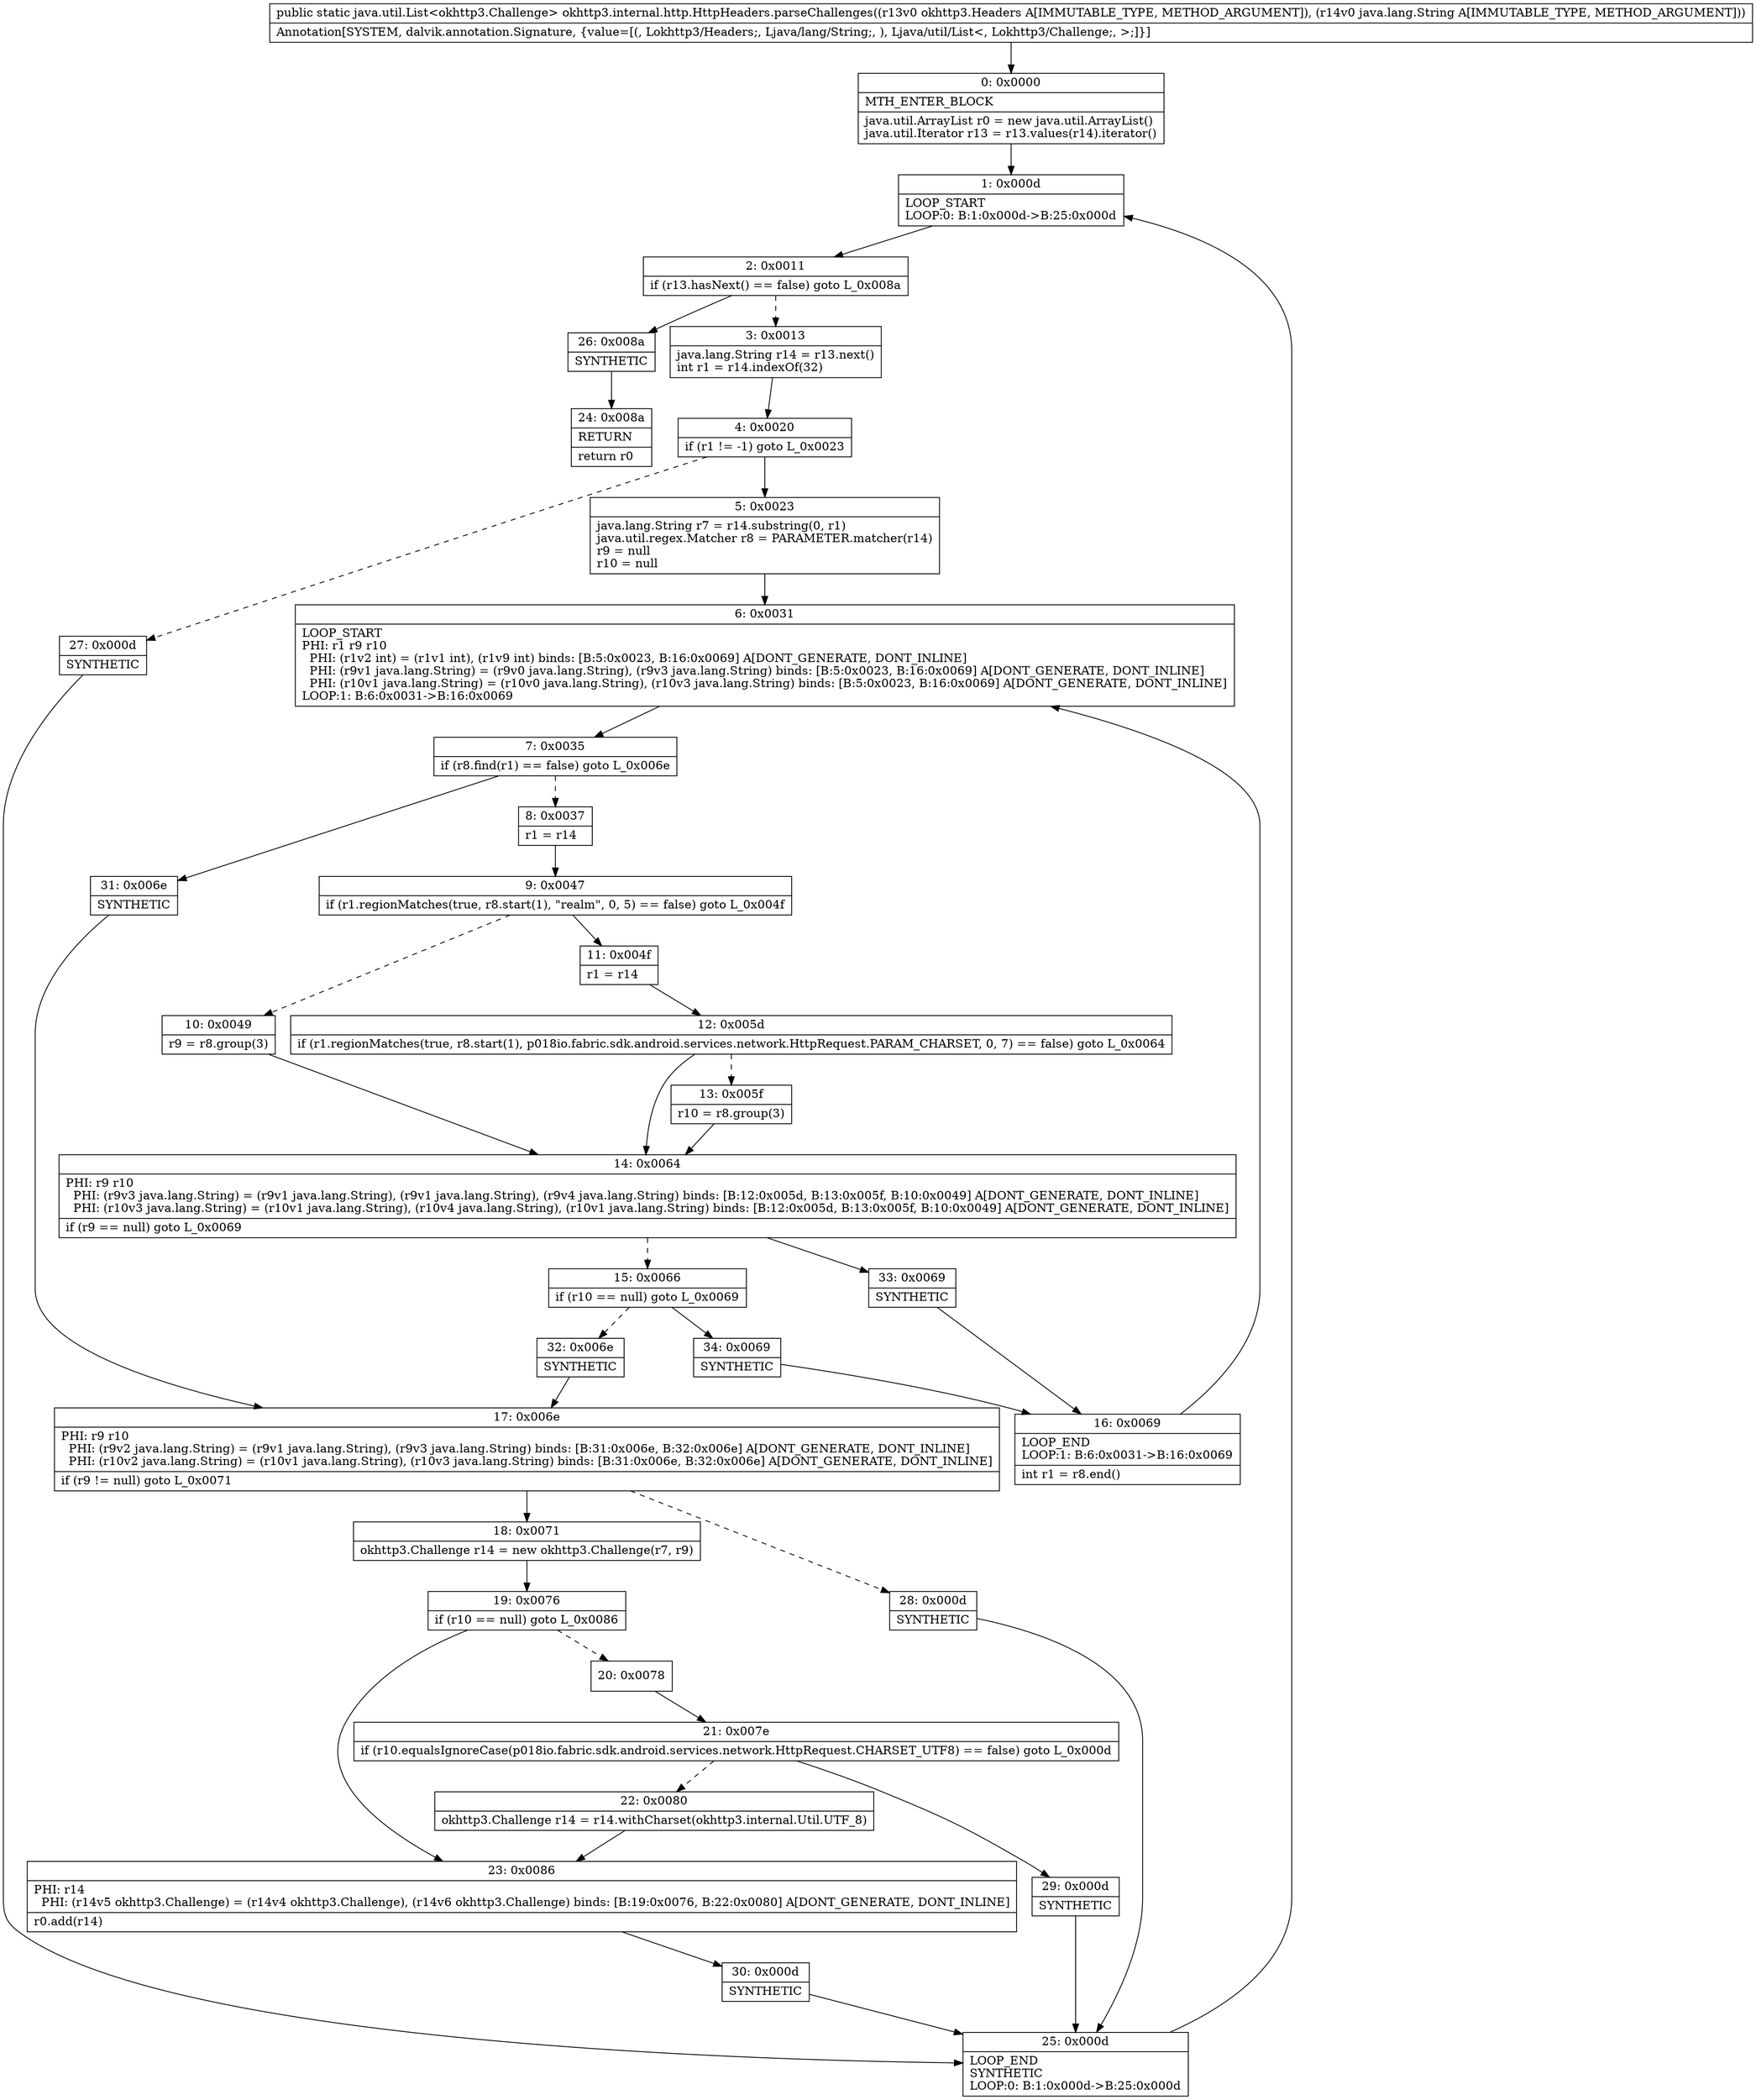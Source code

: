 digraph "CFG forokhttp3.internal.http.HttpHeaders.parseChallenges(Lokhttp3\/Headers;Ljava\/lang\/String;)Ljava\/util\/List;" {
Node_0 [shape=record,label="{0\:\ 0x0000|MTH_ENTER_BLOCK\l|java.util.ArrayList r0 = new java.util.ArrayList()\ljava.util.Iterator r13 = r13.values(r14).iterator()\l}"];
Node_1 [shape=record,label="{1\:\ 0x000d|LOOP_START\lLOOP:0: B:1:0x000d\-\>B:25:0x000d\l}"];
Node_2 [shape=record,label="{2\:\ 0x0011|if (r13.hasNext() == false) goto L_0x008a\l}"];
Node_3 [shape=record,label="{3\:\ 0x0013|java.lang.String r14 = r13.next()\lint r1 = r14.indexOf(32)\l}"];
Node_4 [shape=record,label="{4\:\ 0x0020|if (r1 != \-1) goto L_0x0023\l}"];
Node_5 [shape=record,label="{5\:\ 0x0023|java.lang.String r7 = r14.substring(0, r1)\ljava.util.regex.Matcher r8 = PARAMETER.matcher(r14)\lr9 = null\lr10 = null\l}"];
Node_6 [shape=record,label="{6\:\ 0x0031|LOOP_START\lPHI: r1 r9 r10 \l  PHI: (r1v2 int) = (r1v1 int), (r1v9 int) binds: [B:5:0x0023, B:16:0x0069] A[DONT_GENERATE, DONT_INLINE]\l  PHI: (r9v1 java.lang.String) = (r9v0 java.lang.String), (r9v3 java.lang.String) binds: [B:5:0x0023, B:16:0x0069] A[DONT_GENERATE, DONT_INLINE]\l  PHI: (r10v1 java.lang.String) = (r10v0 java.lang.String), (r10v3 java.lang.String) binds: [B:5:0x0023, B:16:0x0069] A[DONT_GENERATE, DONT_INLINE]\lLOOP:1: B:6:0x0031\-\>B:16:0x0069\l}"];
Node_7 [shape=record,label="{7\:\ 0x0035|if (r8.find(r1) == false) goto L_0x006e\l}"];
Node_8 [shape=record,label="{8\:\ 0x0037|r1 = r14\l}"];
Node_9 [shape=record,label="{9\:\ 0x0047|if (r1.regionMatches(true, r8.start(1), \"realm\", 0, 5) == false) goto L_0x004f\l}"];
Node_10 [shape=record,label="{10\:\ 0x0049|r9 = r8.group(3)\l}"];
Node_11 [shape=record,label="{11\:\ 0x004f|r1 = r14\l}"];
Node_12 [shape=record,label="{12\:\ 0x005d|if (r1.regionMatches(true, r8.start(1), p018io.fabric.sdk.android.services.network.HttpRequest.PARAM_CHARSET, 0, 7) == false) goto L_0x0064\l}"];
Node_13 [shape=record,label="{13\:\ 0x005f|r10 = r8.group(3)\l}"];
Node_14 [shape=record,label="{14\:\ 0x0064|PHI: r9 r10 \l  PHI: (r9v3 java.lang.String) = (r9v1 java.lang.String), (r9v1 java.lang.String), (r9v4 java.lang.String) binds: [B:12:0x005d, B:13:0x005f, B:10:0x0049] A[DONT_GENERATE, DONT_INLINE]\l  PHI: (r10v3 java.lang.String) = (r10v1 java.lang.String), (r10v4 java.lang.String), (r10v1 java.lang.String) binds: [B:12:0x005d, B:13:0x005f, B:10:0x0049] A[DONT_GENERATE, DONT_INLINE]\l|if (r9 == null) goto L_0x0069\l}"];
Node_15 [shape=record,label="{15\:\ 0x0066|if (r10 == null) goto L_0x0069\l}"];
Node_16 [shape=record,label="{16\:\ 0x0069|LOOP_END\lLOOP:1: B:6:0x0031\-\>B:16:0x0069\l|int r1 = r8.end()\l}"];
Node_17 [shape=record,label="{17\:\ 0x006e|PHI: r9 r10 \l  PHI: (r9v2 java.lang.String) = (r9v1 java.lang.String), (r9v3 java.lang.String) binds: [B:31:0x006e, B:32:0x006e] A[DONT_GENERATE, DONT_INLINE]\l  PHI: (r10v2 java.lang.String) = (r10v1 java.lang.String), (r10v3 java.lang.String) binds: [B:31:0x006e, B:32:0x006e] A[DONT_GENERATE, DONT_INLINE]\l|if (r9 != null) goto L_0x0071\l}"];
Node_18 [shape=record,label="{18\:\ 0x0071|okhttp3.Challenge r14 = new okhttp3.Challenge(r7, r9)\l}"];
Node_19 [shape=record,label="{19\:\ 0x0076|if (r10 == null) goto L_0x0086\l}"];
Node_20 [shape=record,label="{20\:\ 0x0078}"];
Node_21 [shape=record,label="{21\:\ 0x007e|if (r10.equalsIgnoreCase(p018io.fabric.sdk.android.services.network.HttpRequest.CHARSET_UTF8) == false) goto L_0x000d\l}"];
Node_22 [shape=record,label="{22\:\ 0x0080|okhttp3.Challenge r14 = r14.withCharset(okhttp3.internal.Util.UTF_8)\l}"];
Node_23 [shape=record,label="{23\:\ 0x0086|PHI: r14 \l  PHI: (r14v5 okhttp3.Challenge) = (r14v4 okhttp3.Challenge), (r14v6 okhttp3.Challenge) binds: [B:19:0x0076, B:22:0x0080] A[DONT_GENERATE, DONT_INLINE]\l|r0.add(r14)\l}"];
Node_24 [shape=record,label="{24\:\ 0x008a|RETURN\l|return r0\l}"];
Node_25 [shape=record,label="{25\:\ 0x000d|LOOP_END\lSYNTHETIC\lLOOP:0: B:1:0x000d\-\>B:25:0x000d\l}"];
Node_26 [shape=record,label="{26\:\ 0x008a|SYNTHETIC\l}"];
Node_27 [shape=record,label="{27\:\ 0x000d|SYNTHETIC\l}"];
Node_28 [shape=record,label="{28\:\ 0x000d|SYNTHETIC\l}"];
Node_29 [shape=record,label="{29\:\ 0x000d|SYNTHETIC\l}"];
Node_30 [shape=record,label="{30\:\ 0x000d|SYNTHETIC\l}"];
Node_31 [shape=record,label="{31\:\ 0x006e|SYNTHETIC\l}"];
Node_32 [shape=record,label="{32\:\ 0x006e|SYNTHETIC\l}"];
Node_33 [shape=record,label="{33\:\ 0x0069|SYNTHETIC\l}"];
Node_34 [shape=record,label="{34\:\ 0x0069|SYNTHETIC\l}"];
MethodNode[shape=record,label="{public static java.util.List\<okhttp3.Challenge\> okhttp3.internal.http.HttpHeaders.parseChallenges((r13v0 okhttp3.Headers A[IMMUTABLE_TYPE, METHOD_ARGUMENT]), (r14v0 java.lang.String A[IMMUTABLE_TYPE, METHOD_ARGUMENT]))  | Annotation[SYSTEM, dalvik.annotation.Signature, \{value=[(, Lokhttp3\/Headers;, Ljava\/lang\/String;, ), Ljava\/util\/List\<, Lokhttp3\/Challenge;, \>;]\}]\l}"];
MethodNode -> Node_0;
Node_0 -> Node_1;
Node_1 -> Node_2;
Node_2 -> Node_3[style=dashed];
Node_2 -> Node_26;
Node_3 -> Node_4;
Node_4 -> Node_5;
Node_4 -> Node_27[style=dashed];
Node_5 -> Node_6;
Node_6 -> Node_7;
Node_7 -> Node_8[style=dashed];
Node_7 -> Node_31;
Node_8 -> Node_9;
Node_9 -> Node_10[style=dashed];
Node_9 -> Node_11;
Node_10 -> Node_14;
Node_11 -> Node_12;
Node_12 -> Node_13[style=dashed];
Node_12 -> Node_14;
Node_13 -> Node_14;
Node_14 -> Node_15[style=dashed];
Node_14 -> Node_33;
Node_15 -> Node_32[style=dashed];
Node_15 -> Node_34;
Node_16 -> Node_6;
Node_17 -> Node_18;
Node_17 -> Node_28[style=dashed];
Node_18 -> Node_19;
Node_19 -> Node_20[style=dashed];
Node_19 -> Node_23;
Node_20 -> Node_21;
Node_21 -> Node_22[style=dashed];
Node_21 -> Node_29;
Node_22 -> Node_23;
Node_23 -> Node_30;
Node_25 -> Node_1;
Node_26 -> Node_24;
Node_27 -> Node_25;
Node_28 -> Node_25;
Node_29 -> Node_25;
Node_30 -> Node_25;
Node_31 -> Node_17;
Node_32 -> Node_17;
Node_33 -> Node_16;
Node_34 -> Node_16;
}

